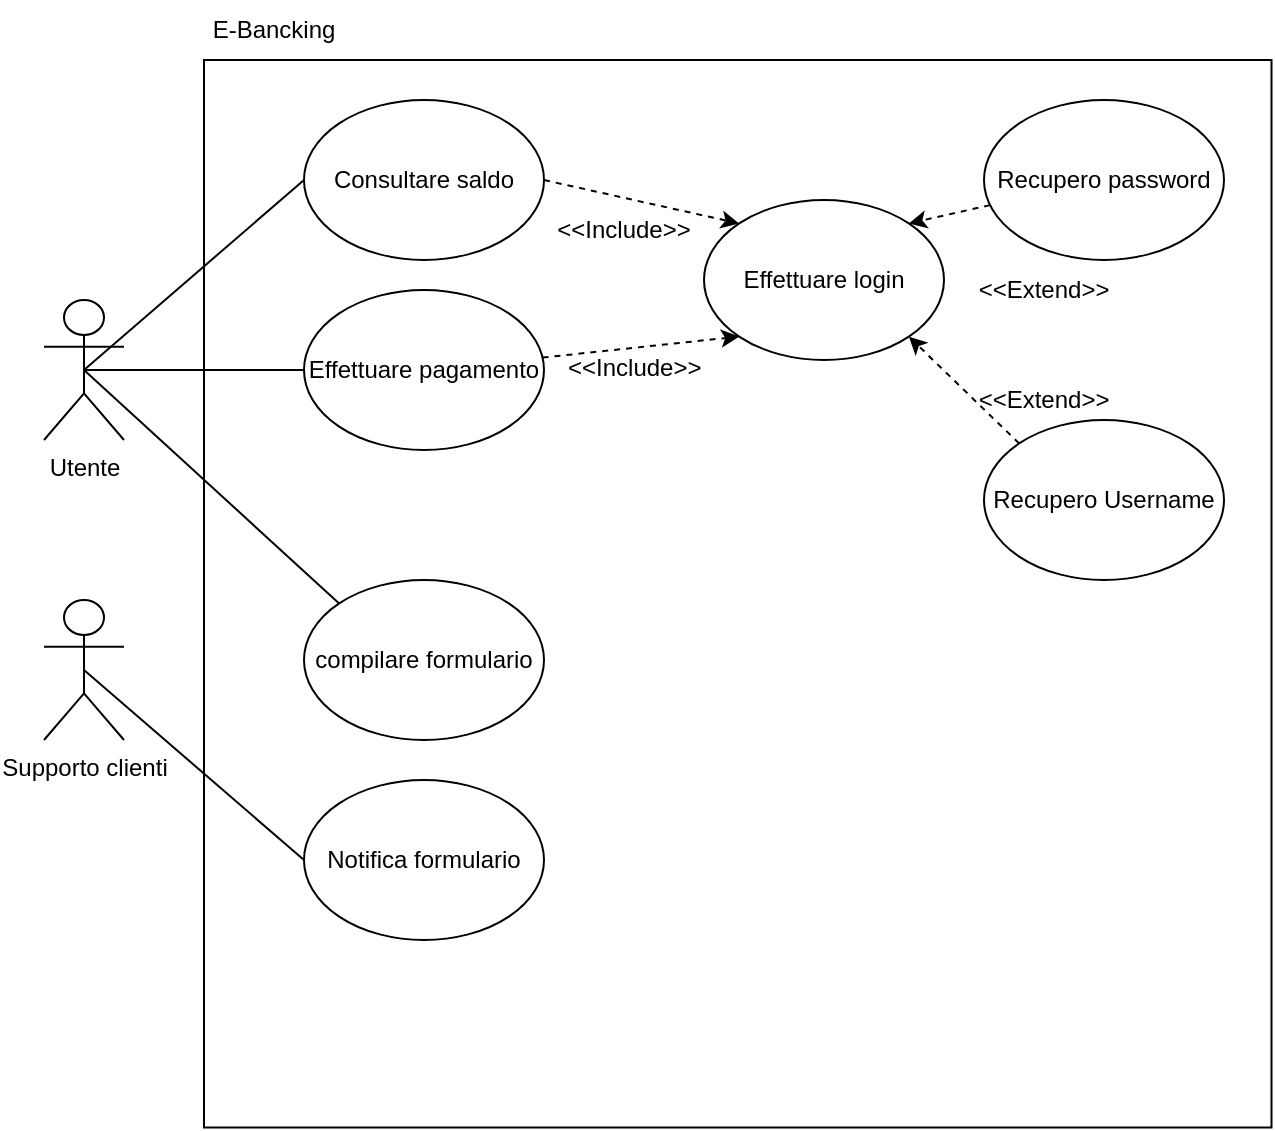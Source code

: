 <mxfile version="28.2.7">
  <diagram name="Pagina-1" id="j_TdrGKZkH7PSgoVBw5o">
    <mxGraphModel dx="982" dy="620" grid="1" gridSize="10" guides="1" tooltips="1" connect="1" arrows="1" fold="1" page="1" pageScale="1" pageWidth="827" pageHeight="1169" math="0" shadow="0">
      <root>
        <mxCell id="0" />
        <mxCell id="1" parent="0" />
        <mxCell id="N0ouR3s3m0bcPZH2oVLB-10" value="" style="whiteSpace=wrap;html=1;aspect=fixed;" vertex="1" parent="1">
          <mxGeometry x="120" y="100" width="533.75" height="533.75" as="geometry" />
        </mxCell>
        <mxCell id="N0ouR3s3m0bcPZH2oVLB-1" value="Utente" style="shape=umlActor;verticalLabelPosition=bottom;verticalAlign=top;html=1;outlineConnect=0;" vertex="1" parent="1">
          <mxGeometry x="40" y="220" width="40" height="70" as="geometry" />
        </mxCell>
        <mxCell id="N0ouR3s3m0bcPZH2oVLB-15" style="rounded=0;orthogonalLoop=1;jettySize=auto;html=1;exitX=1;exitY=0.5;exitDx=0;exitDy=0;entryX=0;entryY=0;entryDx=0;entryDy=0;endArrow=classic;endFill=1;dashed=1;" edge="1" parent="1" source="N0ouR3s3m0bcPZH2oVLB-3" target="N0ouR3s3m0bcPZH2oVLB-13">
          <mxGeometry relative="1" as="geometry" />
        </mxCell>
        <mxCell id="N0ouR3s3m0bcPZH2oVLB-3" value="Consultare saldo" style="ellipse;whiteSpace=wrap;html=1;" vertex="1" parent="1">
          <mxGeometry x="170" y="120" width="120" height="80" as="geometry" />
        </mxCell>
        <mxCell id="N0ouR3s3m0bcPZH2oVLB-7" value="" style="endArrow=none;html=1;rounded=0;entryX=0;entryY=0.5;entryDx=0;entryDy=0;exitX=0.5;exitY=0.5;exitDx=0;exitDy=0;exitPerimeter=0;" edge="1" parent="1" source="N0ouR3s3m0bcPZH2oVLB-1" target="N0ouR3s3m0bcPZH2oVLB-3">
          <mxGeometry width="50" height="50" relative="1" as="geometry">
            <mxPoint x="80" y="300" as="sourcePoint" />
            <mxPoint x="240" y="220" as="targetPoint" />
          </mxGeometry>
        </mxCell>
        <mxCell id="N0ouR3s3m0bcPZH2oVLB-18" style="rounded=0;orthogonalLoop=1;jettySize=auto;html=1;entryX=0;entryY=1;entryDx=0;entryDy=0;dashed=1;" edge="1" parent="1" source="N0ouR3s3m0bcPZH2oVLB-8" target="N0ouR3s3m0bcPZH2oVLB-13">
          <mxGeometry relative="1" as="geometry" />
        </mxCell>
        <mxCell id="N0ouR3s3m0bcPZH2oVLB-8" value="Effettuare pagamento" style="ellipse;whiteSpace=wrap;html=1;" vertex="1" parent="1">
          <mxGeometry x="170" y="215" width="120" height="80" as="geometry" />
        </mxCell>
        <mxCell id="N0ouR3s3m0bcPZH2oVLB-9" value="" style="endArrow=none;html=1;rounded=0;entryX=0;entryY=0.5;entryDx=0;entryDy=0;exitX=0.5;exitY=0.5;exitDx=0;exitDy=0;exitPerimeter=0;" edge="1" parent="1" source="N0ouR3s3m0bcPZH2oVLB-1" target="N0ouR3s3m0bcPZH2oVLB-8">
          <mxGeometry width="50" height="50" relative="1" as="geometry">
            <mxPoint x="90" y="370" as="sourcePoint" />
            <mxPoint x="160" y="374.0" as="targetPoint" />
          </mxGeometry>
        </mxCell>
        <mxCell id="N0ouR3s3m0bcPZH2oVLB-11" value="E-Bancking" style="text;html=1;whiteSpace=wrap;strokeColor=none;fillColor=none;align=center;verticalAlign=middle;rounded=0;" vertex="1" parent="1">
          <mxGeometry x="120" y="70" width="70" height="30" as="geometry" />
        </mxCell>
        <mxCell id="N0ouR3s3m0bcPZH2oVLB-13" value="Effettuare login" style="ellipse;whiteSpace=wrap;html=1;" vertex="1" parent="1">
          <mxGeometry x="370" y="170" width="120" height="80" as="geometry" />
        </mxCell>
        <mxCell id="N0ouR3s3m0bcPZH2oVLB-17" value="&amp;lt;&amp;lt;Include&amp;gt;&amp;gt;" style="text;html=1;whiteSpace=wrap;strokeColor=none;fillColor=none;align=center;verticalAlign=middle;rounded=0;" vertex="1" parent="1">
          <mxGeometry x="300" y="170" width="60" height="30" as="geometry" />
        </mxCell>
        <mxCell id="N0ouR3s3m0bcPZH2oVLB-19" value="&lt;span style=&quot;color: rgb(0, 0, 0); font-family: Helvetica; font-size: 12px; font-style: normal; font-variant-ligatures: normal; font-variant-caps: normal; font-weight: 400; letter-spacing: normal; orphans: 2; text-align: center; text-indent: 0px; text-transform: none; widows: 2; word-spacing: 0px; -webkit-text-stroke-width: 0px; white-space: normal; text-decoration-thickness: initial; text-decoration-style: initial; text-decoration-color: initial; float: none; display: inline !important;&quot;&gt;&amp;lt;&amp;lt;Include&amp;gt;&amp;gt;&lt;/span&gt;" style="text;whiteSpace=wrap;html=1;" vertex="1" parent="1">
          <mxGeometry x="300" y="240" width="76" height="30" as="geometry" />
        </mxCell>
        <mxCell id="N0ouR3s3m0bcPZH2oVLB-23" style="rounded=0;orthogonalLoop=1;jettySize=auto;html=1;entryX=1;entryY=0;entryDx=0;entryDy=0;dashed=1;" edge="1" parent="1" source="N0ouR3s3m0bcPZH2oVLB-22" target="N0ouR3s3m0bcPZH2oVLB-13">
          <mxGeometry relative="1" as="geometry" />
        </mxCell>
        <mxCell id="N0ouR3s3m0bcPZH2oVLB-22" value="Recupero password" style="ellipse;whiteSpace=wrap;html=1;" vertex="1" parent="1">
          <mxGeometry x="510" y="120" width="120" height="80" as="geometry" />
        </mxCell>
        <mxCell id="N0ouR3s3m0bcPZH2oVLB-24" value="&amp;lt;&amp;lt;Extend&amp;gt;&amp;gt;" style="text;html=1;whiteSpace=wrap;strokeColor=none;fillColor=none;align=center;verticalAlign=middle;rounded=0;" vertex="1" parent="1">
          <mxGeometry x="510" y="200" width="60" height="30" as="geometry" />
        </mxCell>
        <mxCell id="N0ouR3s3m0bcPZH2oVLB-30" style="rounded=0;orthogonalLoop=1;jettySize=auto;html=1;exitX=0.5;exitY=0.5;exitDx=0;exitDy=0;exitPerimeter=0;entryX=0;entryY=0.5;entryDx=0;entryDy=0;endArrow=none;endFill=0;" edge="1" parent="1" source="N0ouR3s3m0bcPZH2oVLB-26" target="N0ouR3s3m0bcPZH2oVLB-29">
          <mxGeometry relative="1" as="geometry" />
        </mxCell>
        <mxCell id="N0ouR3s3m0bcPZH2oVLB-26" value="Supporto clienti" style="shape=umlActor;verticalLabelPosition=bottom;verticalAlign=top;html=1;outlineConnect=0;" vertex="1" parent="1">
          <mxGeometry x="40" y="370" width="40" height="70" as="geometry" />
        </mxCell>
        <mxCell id="N0ouR3s3m0bcPZH2oVLB-27" value="compilare formulario" style="ellipse;whiteSpace=wrap;html=1;" vertex="1" parent="1">
          <mxGeometry x="170" y="360" width="120" height="80" as="geometry" />
        </mxCell>
        <mxCell id="N0ouR3s3m0bcPZH2oVLB-28" value="" style="endArrow=none;html=1;rounded=0;entryX=0;entryY=0;entryDx=0;entryDy=0;exitX=0.5;exitY=0.5;exitDx=0;exitDy=0;exitPerimeter=0;" edge="1" parent="1" source="N0ouR3s3m0bcPZH2oVLB-1" target="N0ouR3s3m0bcPZH2oVLB-27">
          <mxGeometry width="50" height="50" relative="1" as="geometry">
            <mxPoint x="80" y="380" as="sourcePoint" />
            <mxPoint x="177.574" y="531.716" as="targetPoint" />
          </mxGeometry>
        </mxCell>
        <mxCell id="N0ouR3s3m0bcPZH2oVLB-29" value="Notifica formulario" style="ellipse;whiteSpace=wrap;html=1;" vertex="1" parent="1">
          <mxGeometry x="170" y="460" width="120" height="80" as="geometry" />
        </mxCell>
        <mxCell id="N0ouR3s3m0bcPZH2oVLB-33" style="rounded=0;orthogonalLoop=1;jettySize=auto;html=1;exitX=0;exitY=0;exitDx=0;exitDy=0;entryX=1;entryY=1;entryDx=0;entryDy=0;dashed=1;" edge="1" parent="1" source="N0ouR3s3m0bcPZH2oVLB-31" target="N0ouR3s3m0bcPZH2oVLB-13">
          <mxGeometry relative="1" as="geometry" />
        </mxCell>
        <mxCell id="N0ouR3s3m0bcPZH2oVLB-31" value="Recupero Username" style="ellipse;whiteSpace=wrap;html=1;" vertex="1" parent="1">
          <mxGeometry x="510" y="280" width="120" height="80" as="geometry" />
        </mxCell>
        <mxCell id="N0ouR3s3m0bcPZH2oVLB-34" value="&amp;lt;&amp;lt;Extend&amp;gt;&amp;gt;" style="text;html=1;whiteSpace=wrap;strokeColor=none;fillColor=none;align=center;verticalAlign=middle;rounded=0;" vertex="1" parent="1">
          <mxGeometry x="510" y="255" width="60" height="30" as="geometry" />
        </mxCell>
      </root>
    </mxGraphModel>
  </diagram>
</mxfile>
